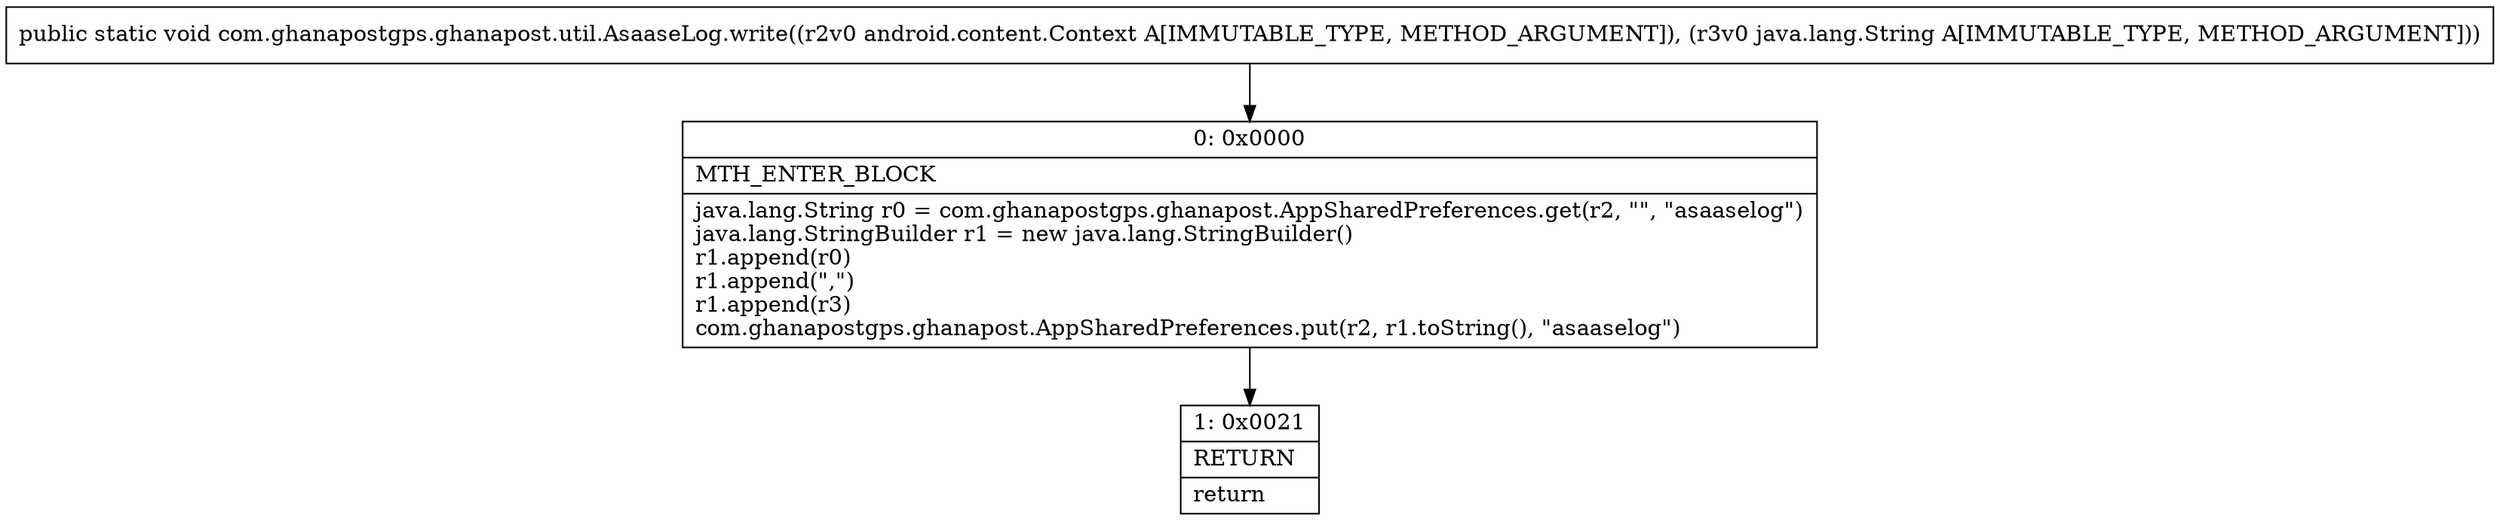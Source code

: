 digraph "CFG forcom.ghanapostgps.ghanapost.util.AsaaseLog.write(Landroid\/content\/Context;Ljava\/lang\/String;)V" {
Node_0 [shape=record,label="{0\:\ 0x0000|MTH_ENTER_BLOCK\l|java.lang.String r0 = com.ghanapostgps.ghanapost.AppSharedPreferences.get(r2, \"\", \"asaaselog\")\ljava.lang.StringBuilder r1 = new java.lang.StringBuilder()\lr1.append(r0)\lr1.append(\",\")\lr1.append(r3)\lcom.ghanapostgps.ghanapost.AppSharedPreferences.put(r2, r1.toString(), \"asaaselog\")\l}"];
Node_1 [shape=record,label="{1\:\ 0x0021|RETURN\l|return\l}"];
MethodNode[shape=record,label="{public static void com.ghanapostgps.ghanapost.util.AsaaseLog.write((r2v0 android.content.Context A[IMMUTABLE_TYPE, METHOD_ARGUMENT]), (r3v0 java.lang.String A[IMMUTABLE_TYPE, METHOD_ARGUMENT])) }"];
MethodNode -> Node_0;
Node_0 -> Node_1;
}

